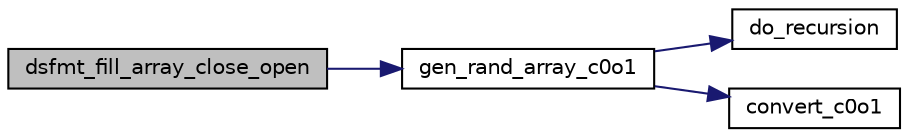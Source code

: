 digraph "dsfmt_fill_array_close_open"
{
 // INTERACTIVE_SVG=YES
  edge [fontname="Helvetica",fontsize="10",labelfontname="Helvetica",labelfontsize="10"];
  node [fontname="Helvetica",fontsize="10",shape=record];
  rankdir="LR";
  Node1 [label="dsfmt_fill_array_close_open",height=0.2,width=0.4,color="black", fillcolor="grey75", style="filled", fontcolor="black"];
  Node1 -> Node2 [color="midnightblue",fontsize="10",style="solid",fontname="Helvetica"];
  Node2 [label="gen_rand_array_c0o1",height=0.2,width=0.4,color="black", fillcolor="white", style="filled",URL="$d_s_f_m_t_8c.html#a0002bc60cd5c3227bd12f478a32463ba"];
  Node2 -> Node3 [color="midnightblue",fontsize="10",style="solid",fontname="Helvetica"];
  Node3 [label="do_recursion",height=0.2,width=0.4,color="black", fillcolor="white", style="filled",URL="$d_s_f_m_t_8c.html#a43e33e2235015c9c072bad7dfe1a282c"];
  Node2 -> Node4 [color="midnightblue",fontsize="10",style="solid",fontname="Helvetica"];
  Node4 [label="convert_c0o1",height=0.2,width=0.4,color="black", fillcolor="white", style="filled",URL="$d_s_f_m_t_8c.html#a3d69e801f1ee2fbdc3b596fab46e179e"];
}

